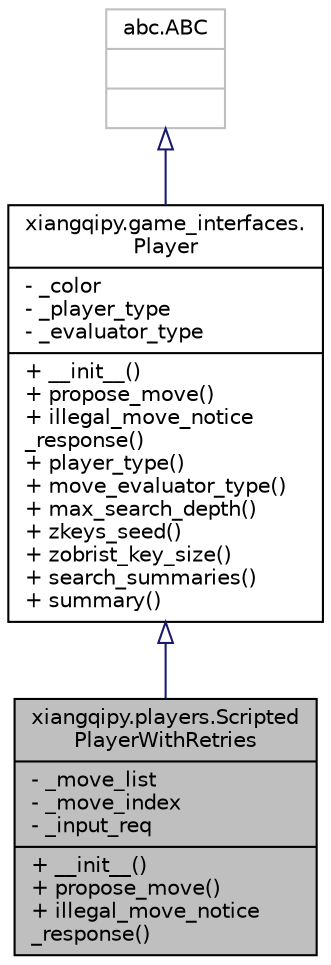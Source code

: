 digraph "xiangqipy.players.ScriptedPlayerWithRetries"
{
 // LATEX_PDF_SIZE
  edge [fontname="Helvetica",fontsize="10",labelfontname="Helvetica",labelfontsize="10"];
  node [fontname="Helvetica",fontsize="10",shape=record];
  Node1 [label="{xiangqipy.players.Scripted\lPlayerWithRetries\n|- _move_list\l- _move_index\l- _input_req\l|+ __init__()\l+ propose_move()\l+ illegal_move_notice\l_response()\l}",height=0.2,width=0.4,color="black", fillcolor="grey75", style="filled", fontcolor="black",tooltip="Has intentionally illegal move in list, followed by legal move (for tests)."];
  Node2 -> Node1 [dir="back",color="midnightblue",fontsize="10",style="solid",arrowtail="onormal",fontname="Helvetica"];
  Node2 [label="{xiangqipy.game_interfaces.\lPlayer\n|- _color\l- _player_type\l- _evaluator_type\l|+ __init__()\l+ propose_move()\l+ illegal_move_notice\l_response()\l+ player_type()\l+ move_evaluator_type()\l+ max_search_depth()\l+ zkeys_seed()\l+ zobrist_key_size()\l+ search_summaries()\l+ summary()\l}",height=0.2,width=0.4,color="black", fillcolor="white", style="filled",URL="$classxiangqipy_1_1game__interfaces_1_1Player.html",tooltip="Can take a turn in a Game."];
  Node3 -> Node2 [dir="back",color="midnightblue",fontsize="10",style="solid",arrowtail="onormal",fontname="Helvetica"];
  Node3 [label="{abc.ABC\n||}",height=0.2,width=0.4,color="grey75", fillcolor="white", style="filled",tooltip=" "];
}
